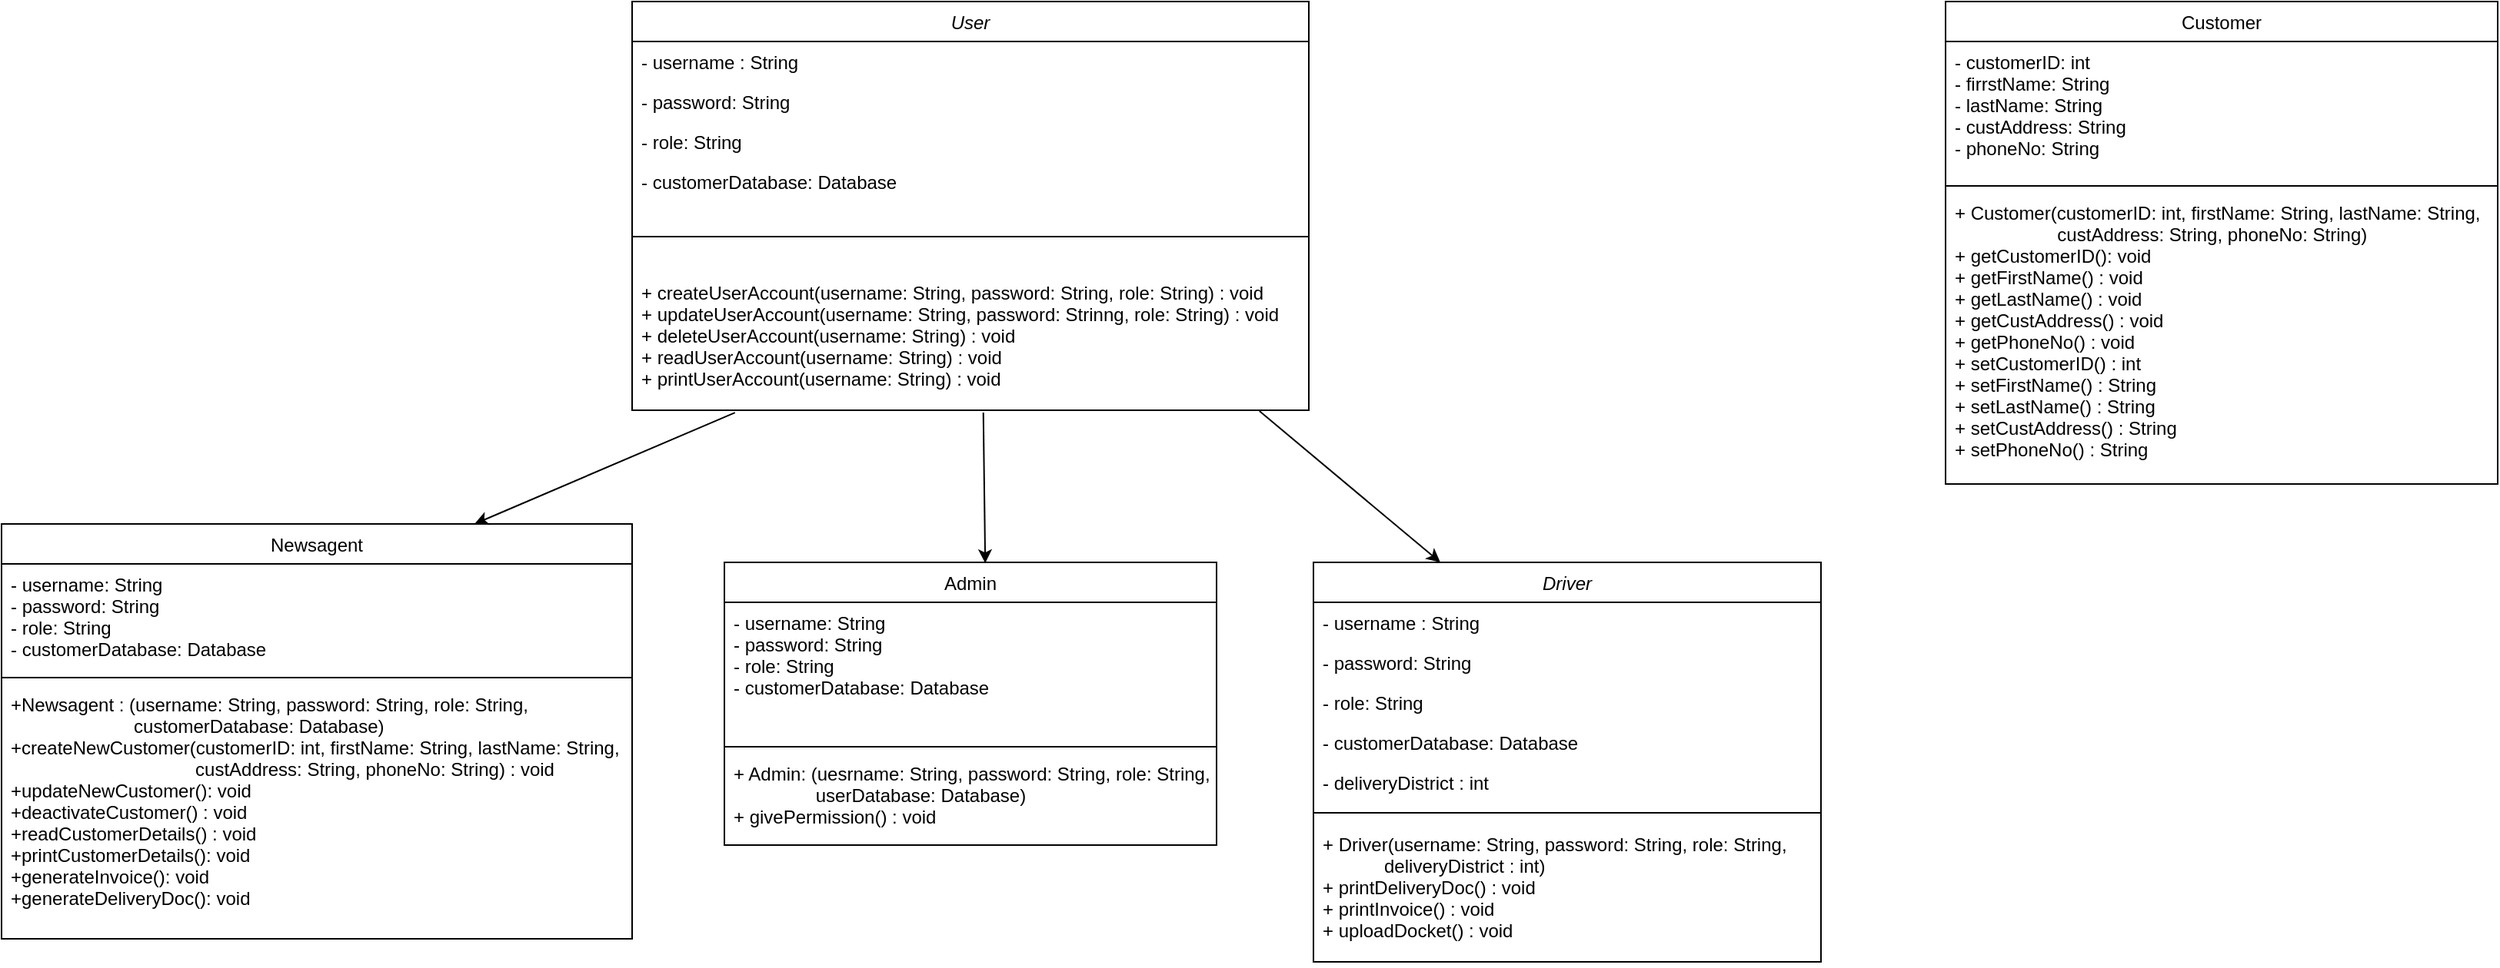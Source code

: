 <mxfile version="22.0.4" type="device">
  <diagram id="C5RBs43oDa-KdzZeNtuy" name="Page-1">
    <mxGraphModel dx="2304" dy="606" grid="1" gridSize="10" guides="1" tooltips="1" connect="1" arrows="1" fold="1" page="1" pageScale="1" pageWidth="827" pageHeight="1169" math="0" shadow="0">
      <root>
        <mxCell id="WIyWlLk6GJQsqaUBKTNV-0" />
        <mxCell id="WIyWlLk6GJQsqaUBKTNV-1" parent="WIyWlLk6GJQsqaUBKTNV-0" />
        <mxCell id="zkfFHV4jXpPFQw0GAbJ--0" value="User" style="swimlane;fontStyle=2;align=center;verticalAlign=top;childLayout=stackLayout;horizontal=1;startSize=26;horizontalStack=0;resizeParent=1;resizeLast=0;collapsible=1;marginBottom=0;rounded=0;shadow=0;strokeWidth=1;" parent="WIyWlLk6GJQsqaUBKTNV-1" vertex="1">
          <mxGeometry x="387" y="80" width="440" height="266" as="geometry">
            <mxRectangle x="230" y="140" width="160" height="26" as="alternateBounds" />
          </mxGeometry>
        </mxCell>
        <mxCell id="zkfFHV4jXpPFQw0GAbJ--1" value="- username : String" style="text;align=left;verticalAlign=top;spacingLeft=4;spacingRight=4;overflow=hidden;rotatable=0;points=[[0,0.5],[1,0.5]];portConstraint=eastwest;" parent="zkfFHV4jXpPFQw0GAbJ--0" vertex="1">
          <mxGeometry y="26" width="440" height="26" as="geometry" />
        </mxCell>
        <mxCell id="zkfFHV4jXpPFQw0GAbJ--2" value="- password: String" style="text;align=left;verticalAlign=top;spacingLeft=4;spacingRight=4;overflow=hidden;rotatable=0;points=[[0,0.5],[1,0.5]];portConstraint=eastwest;rounded=0;shadow=0;html=0;" parent="zkfFHV4jXpPFQw0GAbJ--0" vertex="1">
          <mxGeometry y="52" width="440" height="26" as="geometry" />
        </mxCell>
        <mxCell id="zkfFHV4jXpPFQw0GAbJ--3" value="- role: String&#xa;" style="text;align=left;verticalAlign=top;spacingLeft=4;spacingRight=4;overflow=hidden;rotatable=0;points=[[0,0.5],[1,0.5]];portConstraint=eastwest;rounded=0;shadow=0;html=0;" parent="zkfFHV4jXpPFQw0GAbJ--0" vertex="1">
          <mxGeometry y="78" width="440" height="26" as="geometry" />
        </mxCell>
        <mxCell id="Vm9EcKKqGH3QTqwoSFqC-0" value="- customerDatabase: Database&#xa;" style="text;align=left;verticalAlign=top;spacingLeft=4;spacingRight=4;overflow=hidden;rotatable=0;points=[[0,0.5],[1,0.5]];portConstraint=eastwest;rounded=0;shadow=0;html=0;" parent="zkfFHV4jXpPFQw0GAbJ--0" vertex="1">
          <mxGeometry y="104" width="440" height="26" as="geometry" />
        </mxCell>
        <mxCell id="zkfFHV4jXpPFQw0GAbJ--4" value="" style="line;html=1;strokeWidth=1;align=left;verticalAlign=middle;spacingTop=-1;spacingLeft=3;spacingRight=3;rotatable=0;labelPosition=right;points=[];portConstraint=eastwest;" parent="zkfFHV4jXpPFQw0GAbJ--0" vertex="1">
          <mxGeometry y="130" width="440" height="46" as="geometry" />
        </mxCell>
        <mxCell id="zkfFHV4jXpPFQw0GAbJ--5" value="+ createUserAccount(username: String, password: String, role: String) : void&#xa;+ updateUserAccount(username: String, password: Strinng, role: String) : void&#xa;+ deleteUserAccount(username: String) : void&#xa;+ readUserAccount(username: String) : void&#xa;+ printUserAccount(username: String) : void" style="text;align=left;verticalAlign=top;spacingLeft=4;spacingRight=4;overflow=hidden;rotatable=0;points=[[0,0.5],[1,0.5]];portConstraint=eastwest;" parent="zkfFHV4jXpPFQw0GAbJ--0" vertex="1">
          <mxGeometry y="176" width="440" height="90" as="geometry" />
        </mxCell>
        <mxCell id="zkfFHV4jXpPFQw0GAbJ--6" value="Newsagent" style="swimlane;fontStyle=0;align=center;verticalAlign=top;childLayout=stackLayout;horizontal=1;startSize=26;horizontalStack=0;resizeParent=1;resizeLast=0;collapsible=1;marginBottom=0;rounded=0;shadow=0;strokeWidth=1;" parent="WIyWlLk6GJQsqaUBKTNV-1" vertex="1">
          <mxGeometry x="-23" y="420" width="410" height="270" as="geometry">
            <mxRectangle x="130" y="380" width="160" height="26" as="alternateBounds" />
          </mxGeometry>
        </mxCell>
        <mxCell id="zkfFHV4jXpPFQw0GAbJ--7" value="- username: String&#xa;- password: String&#xa;- role: String&#xa;- customerDatabase: Database&#xa;" style="text;align=left;verticalAlign=top;spacingLeft=4;spacingRight=4;overflow=hidden;rotatable=0;points=[[0,0.5],[1,0.5]];portConstraint=eastwest;" parent="zkfFHV4jXpPFQw0GAbJ--6" vertex="1">
          <mxGeometry y="26" width="410" height="70" as="geometry" />
        </mxCell>
        <mxCell id="zkfFHV4jXpPFQw0GAbJ--9" value="" style="line;html=1;strokeWidth=1;align=left;verticalAlign=middle;spacingTop=-1;spacingLeft=3;spacingRight=3;rotatable=0;labelPosition=right;points=[];portConstraint=eastwest;" parent="zkfFHV4jXpPFQw0GAbJ--6" vertex="1">
          <mxGeometry y="96" width="410" height="8" as="geometry" />
        </mxCell>
        <mxCell id="Vm9EcKKqGH3QTqwoSFqC-3" value="+Newsagent : (username: String, password: String, role: String, &#xa;                        customerDatabase: Database)&#xa;+createNewCustomer(customerID: int, firstName: String, lastName: String, &#xa;                                    custAddress: String, phoneNo: String) : void&#xa;+updateNewCustomer(): void&#xa;+deactivateCustomer() : void&#xa;+readCustomerDetails() : void&#xa;+printCustomerDetails(): void&#xa;+generateInvoice(): void&#xa;+generateDeliveryDoc(): void" style="text;align=left;verticalAlign=top;spacingLeft=4;spacingRight=4;overflow=hidden;rotatable=0;points=[[0,0.5],[1,0.5]];portConstraint=eastwest;" parent="zkfFHV4jXpPFQw0GAbJ--6" vertex="1">
          <mxGeometry y="104" width="410" height="166" as="geometry" />
        </mxCell>
        <mxCell id="zkfFHV4jXpPFQw0GAbJ--17" value="Customer" style="swimlane;fontStyle=0;align=center;verticalAlign=top;childLayout=stackLayout;horizontal=1;startSize=26;horizontalStack=0;resizeParent=1;resizeLast=0;collapsible=1;marginBottom=0;rounded=0;shadow=0;strokeWidth=1;" parent="WIyWlLk6GJQsqaUBKTNV-1" vertex="1">
          <mxGeometry x="1241" y="80" width="359" height="314" as="geometry">
            <mxRectangle x="550" y="140" width="160" height="26" as="alternateBounds" />
          </mxGeometry>
        </mxCell>
        <mxCell id="zkfFHV4jXpPFQw0GAbJ--18" value="- customerID: int&#xa;- firrstName: String&#xa;- lastName: String&#xa;- custAddress: String&#xa;- phoneNo: String&#xa;" style="text;align=left;verticalAlign=top;spacingLeft=4;spacingRight=4;overflow=hidden;rotatable=0;points=[[0,0.5],[1,0.5]];portConstraint=eastwest;" parent="zkfFHV4jXpPFQw0GAbJ--17" vertex="1">
          <mxGeometry y="26" width="359" height="90" as="geometry" />
        </mxCell>
        <mxCell id="zkfFHV4jXpPFQw0GAbJ--23" value="" style="line;html=1;strokeWidth=1;align=left;verticalAlign=middle;spacingTop=-1;spacingLeft=3;spacingRight=3;rotatable=0;labelPosition=right;points=[];portConstraint=eastwest;" parent="zkfFHV4jXpPFQw0GAbJ--17" vertex="1">
          <mxGeometry y="116" width="359" height="8" as="geometry" />
        </mxCell>
        <mxCell id="zkfFHV4jXpPFQw0GAbJ--24" value="+ Customer(customerID: int, firstName: String, lastName: String, &#xa;                    custAddress: String, phoneNo: String)&#xa;+ getCustomerID(): void&#xa;+ getFirstName() : void&#xa;+ getLastName() : void&#xa;+ getCustAddress() : void&#xa;+ getPhoneNo() : void&#xa;+ setCustomerID() : int&#xa;+ setFirstName() : String&#xa;+ setLastName() : String&#xa;+ setCustAddress() : String&#xa;+ setPhoneNo() : String&#xa;&#xa;" style="text;align=left;verticalAlign=top;spacingLeft=4;spacingRight=4;overflow=hidden;rotatable=0;points=[[0,0.5],[1,0.5]];portConstraint=eastwest;" parent="zkfFHV4jXpPFQw0GAbJ--17" vertex="1">
          <mxGeometry y="124" width="359" height="190" as="geometry" />
        </mxCell>
        <mxCell id="Vm9EcKKqGH3QTqwoSFqC-4" value="Admin" style="swimlane;fontStyle=0;align=center;verticalAlign=top;childLayout=stackLayout;horizontal=1;startSize=26;horizontalStack=0;resizeParent=1;resizeLast=0;collapsible=1;marginBottom=0;rounded=0;shadow=0;strokeWidth=1;" parent="WIyWlLk6GJQsqaUBKTNV-1" vertex="1">
          <mxGeometry x="447" y="445" width="320" height="184" as="geometry">
            <mxRectangle x="550" y="140" width="160" height="26" as="alternateBounds" />
          </mxGeometry>
        </mxCell>
        <mxCell id="Vm9EcKKqGH3QTqwoSFqC-5" value="- username: String&#xa;- password: String&#xa;- role: String&#xa;- customerDatabase: Database&#xa;" style="text;align=left;verticalAlign=top;spacingLeft=4;spacingRight=4;overflow=hidden;rotatable=0;points=[[0,0.5],[1,0.5]];portConstraint=eastwest;" parent="Vm9EcKKqGH3QTqwoSFqC-4" vertex="1">
          <mxGeometry y="26" width="320" height="90" as="geometry" />
        </mxCell>
        <mxCell id="Vm9EcKKqGH3QTqwoSFqC-6" value="" style="line;html=1;strokeWidth=1;align=left;verticalAlign=middle;spacingTop=-1;spacingLeft=3;spacingRight=3;rotatable=0;labelPosition=right;points=[];portConstraint=eastwest;" parent="Vm9EcKKqGH3QTqwoSFqC-4" vertex="1">
          <mxGeometry y="116" width="320" height="8" as="geometry" />
        </mxCell>
        <mxCell id="Vm9EcKKqGH3QTqwoSFqC-7" value="+ Admin: (uesrname: String, password: String, role: String, &#xa;                userDatabase: Database)&#xa;+ givePermission() : void&#xa; " style="text;align=left;verticalAlign=top;spacingLeft=4;spacingRight=4;overflow=hidden;rotatable=0;points=[[0,0.5],[1,0.5]];portConstraint=eastwest;" parent="Vm9EcKKqGH3QTqwoSFqC-4" vertex="1">
          <mxGeometry y="124" width="320" height="60" as="geometry" />
        </mxCell>
        <mxCell id="Vm9EcKKqGH3QTqwoSFqC-10" value="" style="endArrow=classic;html=1;rounded=0;entryX=0.75;entryY=0;entryDx=0;entryDy=0;exitX=0.152;exitY=1.017;exitDx=0;exitDy=0;exitPerimeter=0;" parent="WIyWlLk6GJQsqaUBKTNV-1" source="zkfFHV4jXpPFQw0GAbJ--5" target="zkfFHV4jXpPFQw0GAbJ--6" edge="1">
          <mxGeometry width="50" height="50" relative="1" as="geometry">
            <mxPoint x="400" y="370" as="sourcePoint" />
            <mxPoint x="450" y="320" as="targetPoint" />
          </mxGeometry>
        </mxCell>
        <mxCell id="Vm9EcKKqGH3QTqwoSFqC-11" value="" style="endArrow=classic;html=1;rounded=0;entryX=0.53;entryY=0.003;entryDx=0;entryDy=0;entryPerimeter=0;exitX=0.519;exitY=1.017;exitDx=0;exitDy=0;exitPerimeter=0;" parent="WIyWlLk6GJQsqaUBKTNV-1" source="zkfFHV4jXpPFQw0GAbJ--5" target="Vm9EcKKqGH3QTqwoSFqC-4" edge="1">
          <mxGeometry width="50" height="50" relative="1" as="geometry">
            <mxPoint x="464" y="358" as="sourcePoint" />
            <mxPoint x="360" y="453" as="targetPoint" />
          </mxGeometry>
        </mxCell>
        <mxCell id="Vm9EcKKqGH3QTqwoSFqC-13" value="Driver" style="swimlane;fontStyle=2;align=center;verticalAlign=top;childLayout=stackLayout;horizontal=1;startSize=26;horizontalStack=0;resizeParent=1;resizeLast=0;collapsible=1;marginBottom=0;rounded=0;shadow=0;strokeWidth=1;" parent="WIyWlLk6GJQsqaUBKTNV-1" vertex="1">
          <mxGeometry x="830" y="445" width="330" height="260" as="geometry">
            <mxRectangle x="230" y="140" width="160" height="26" as="alternateBounds" />
          </mxGeometry>
        </mxCell>
        <mxCell id="Vm9EcKKqGH3QTqwoSFqC-14" value="- username : String" style="text;align=left;verticalAlign=top;spacingLeft=4;spacingRight=4;overflow=hidden;rotatable=0;points=[[0,0.5],[1,0.5]];portConstraint=eastwest;" parent="Vm9EcKKqGH3QTqwoSFqC-13" vertex="1">
          <mxGeometry y="26" width="330" height="26" as="geometry" />
        </mxCell>
        <mxCell id="Vm9EcKKqGH3QTqwoSFqC-15" value="- password: String" style="text;align=left;verticalAlign=top;spacingLeft=4;spacingRight=4;overflow=hidden;rotatable=0;points=[[0,0.5],[1,0.5]];portConstraint=eastwest;rounded=0;shadow=0;html=0;" parent="Vm9EcKKqGH3QTqwoSFqC-13" vertex="1">
          <mxGeometry y="52" width="330" height="26" as="geometry" />
        </mxCell>
        <mxCell id="Vm9EcKKqGH3QTqwoSFqC-16" value="- role: String&#xa;" style="text;align=left;verticalAlign=top;spacingLeft=4;spacingRight=4;overflow=hidden;rotatable=0;points=[[0,0.5],[1,0.5]];portConstraint=eastwest;rounded=0;shadow=0;html=0;" parent="Vm9EcKKqGH3QTqwoSFqC-13" vertex="1">
          <mxGeometry y="78" width="330" height="26" as="geometry" />
        </mxCell>
        <mxCell id="Vm9EcKKqGH3QTqwoSFqC-17" value="- customerDatabase: Database&#xa;" style="text;align=left;verticalAlign=top;spacingLeft=4;spacingRight=4;overflow=hidden;rotatable=0;points=[[0,0.5],[1,0.5]];portConstraint=eastwest;rounded=0;shadow=0;html=0;" parent="Vm9EcKKqGH3QTqwoSFqC-13" vertex="1">
          <mxGeometry y="104" width="330" height="26" as="geometry" />
        </mxCell>
        <mxCell id="Vm9EcKKqGH3QTqwoSFqC-20" value="- deliveryDistrict : int" style="text;align=left;verticalAlign=top;spacingLeft=4;spacingRight=4;overflow=hidden;rotatable=0;points=[[0,0.5],[1,0.5]];portConstraint=eastwest;rounded=0;shadow=0;html=0;" parent="Vm9EcKKqGH3QTqwoSFqC-13" vertex="1">
          <mxGeometry y="130" width="330" height="26" as="geometry" />
        </mxCell>
        <mxCell id="Vm9EcKKqGH3QTqwoSFqC-18" value="" style="line;html=1;strokeWidth=1;align=left;verticalAlign=middle;spacingTop=-1;spacingLeft=3;spacingRight=3;rotatable=0;labelPosition=right;points=[];portConstraint=eastwest;" parent="Vm9EcKKqGH3QTqwoSFqC-13" vertex="1">
          <mxGeometry y="156" width="330" height="14" as="geometry" />
        </mxCell>
        <mxCell id="n70Wcp5apYF0sks2RFuX-1" value="+ Driver(username: String, password: String, role: String, &#xa;            deliveryDistrict : int)&#xa;+ printDeliveryDoc() : void&#xa;+ printInvoice() : void&#xa;+ uploadDocket() : void" style="text;align=left;verticalAlign=top;spacingLeft=4;spacingRight=4;overflow=hidden;rotatable=0;points=[[0,0.5],[1,0.5]];portConstraint=eastwest;" vertex="1" parent="Vm9EcKKqGH3QTqwoSFqC-13">
          <mxGeometry y="170" width="330" height="90" as="geometry" />
        </mxCell>
        <mxCell id="Vm9EcKKqGH3QTqwoSFqC-21" value="" style="endArrow=classic;html=1;rounded=0;entryX=0.25;entryY=0;entryDx=0;entryDy=0;exitX=0.927;exitY=1.006;exitDx=0;exitDy=0;exitPerimeter=0;" parent="WIyWlLk6GJQsqaUBKTNV-1" source="zkfFHV4jXpPFQw0GAbJ--5" target="Vm9EcKKqGH3QTqwoSFqC-13" edge="1">
          <mxGeometry width="50" height="50" relative="1" as="geometry">
            <mxPoint x="642" y="358" as="sourcePoint" />
            <mxPoint x="640" y="481" as="targetPoint" />
          </mxGeometry>
        </mxCell>
      </root>
    </mxGraphModel>
  </diagram>
</mxfile>
